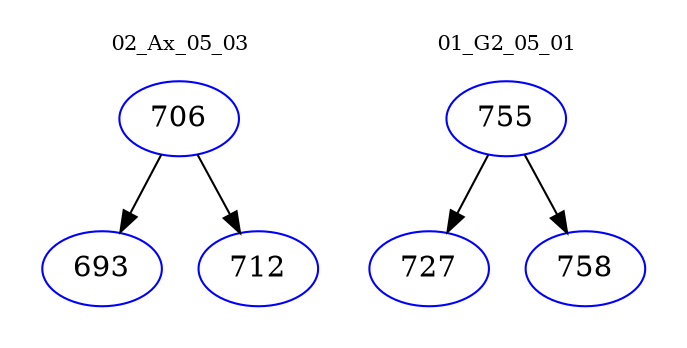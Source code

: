 digraph{
subgraph cluster_0 {
color = white
label = "02_Ax_05_03";
fontsize=10;
T0_706 [label="706", color="blue"]
T0_706 -> T0_693 [color="black"]
T0_693 [label="693", color="blue"]
T0_706 -> T0_712 [color="black"]
T0_712 [label="712", color="blue"]
}
subgraph cluster_1 {
color = white
label = "01_G2_05_01";
fontsize=10;
T1_755 [label="755", color="blue"]
T1_755 -> T1_727 [color="black"]
T1_727 [label="727", color="blue"]
T1_755 -> T1_758 [color="black"]
T1_758 [label="758", color="blue"]
}
}
